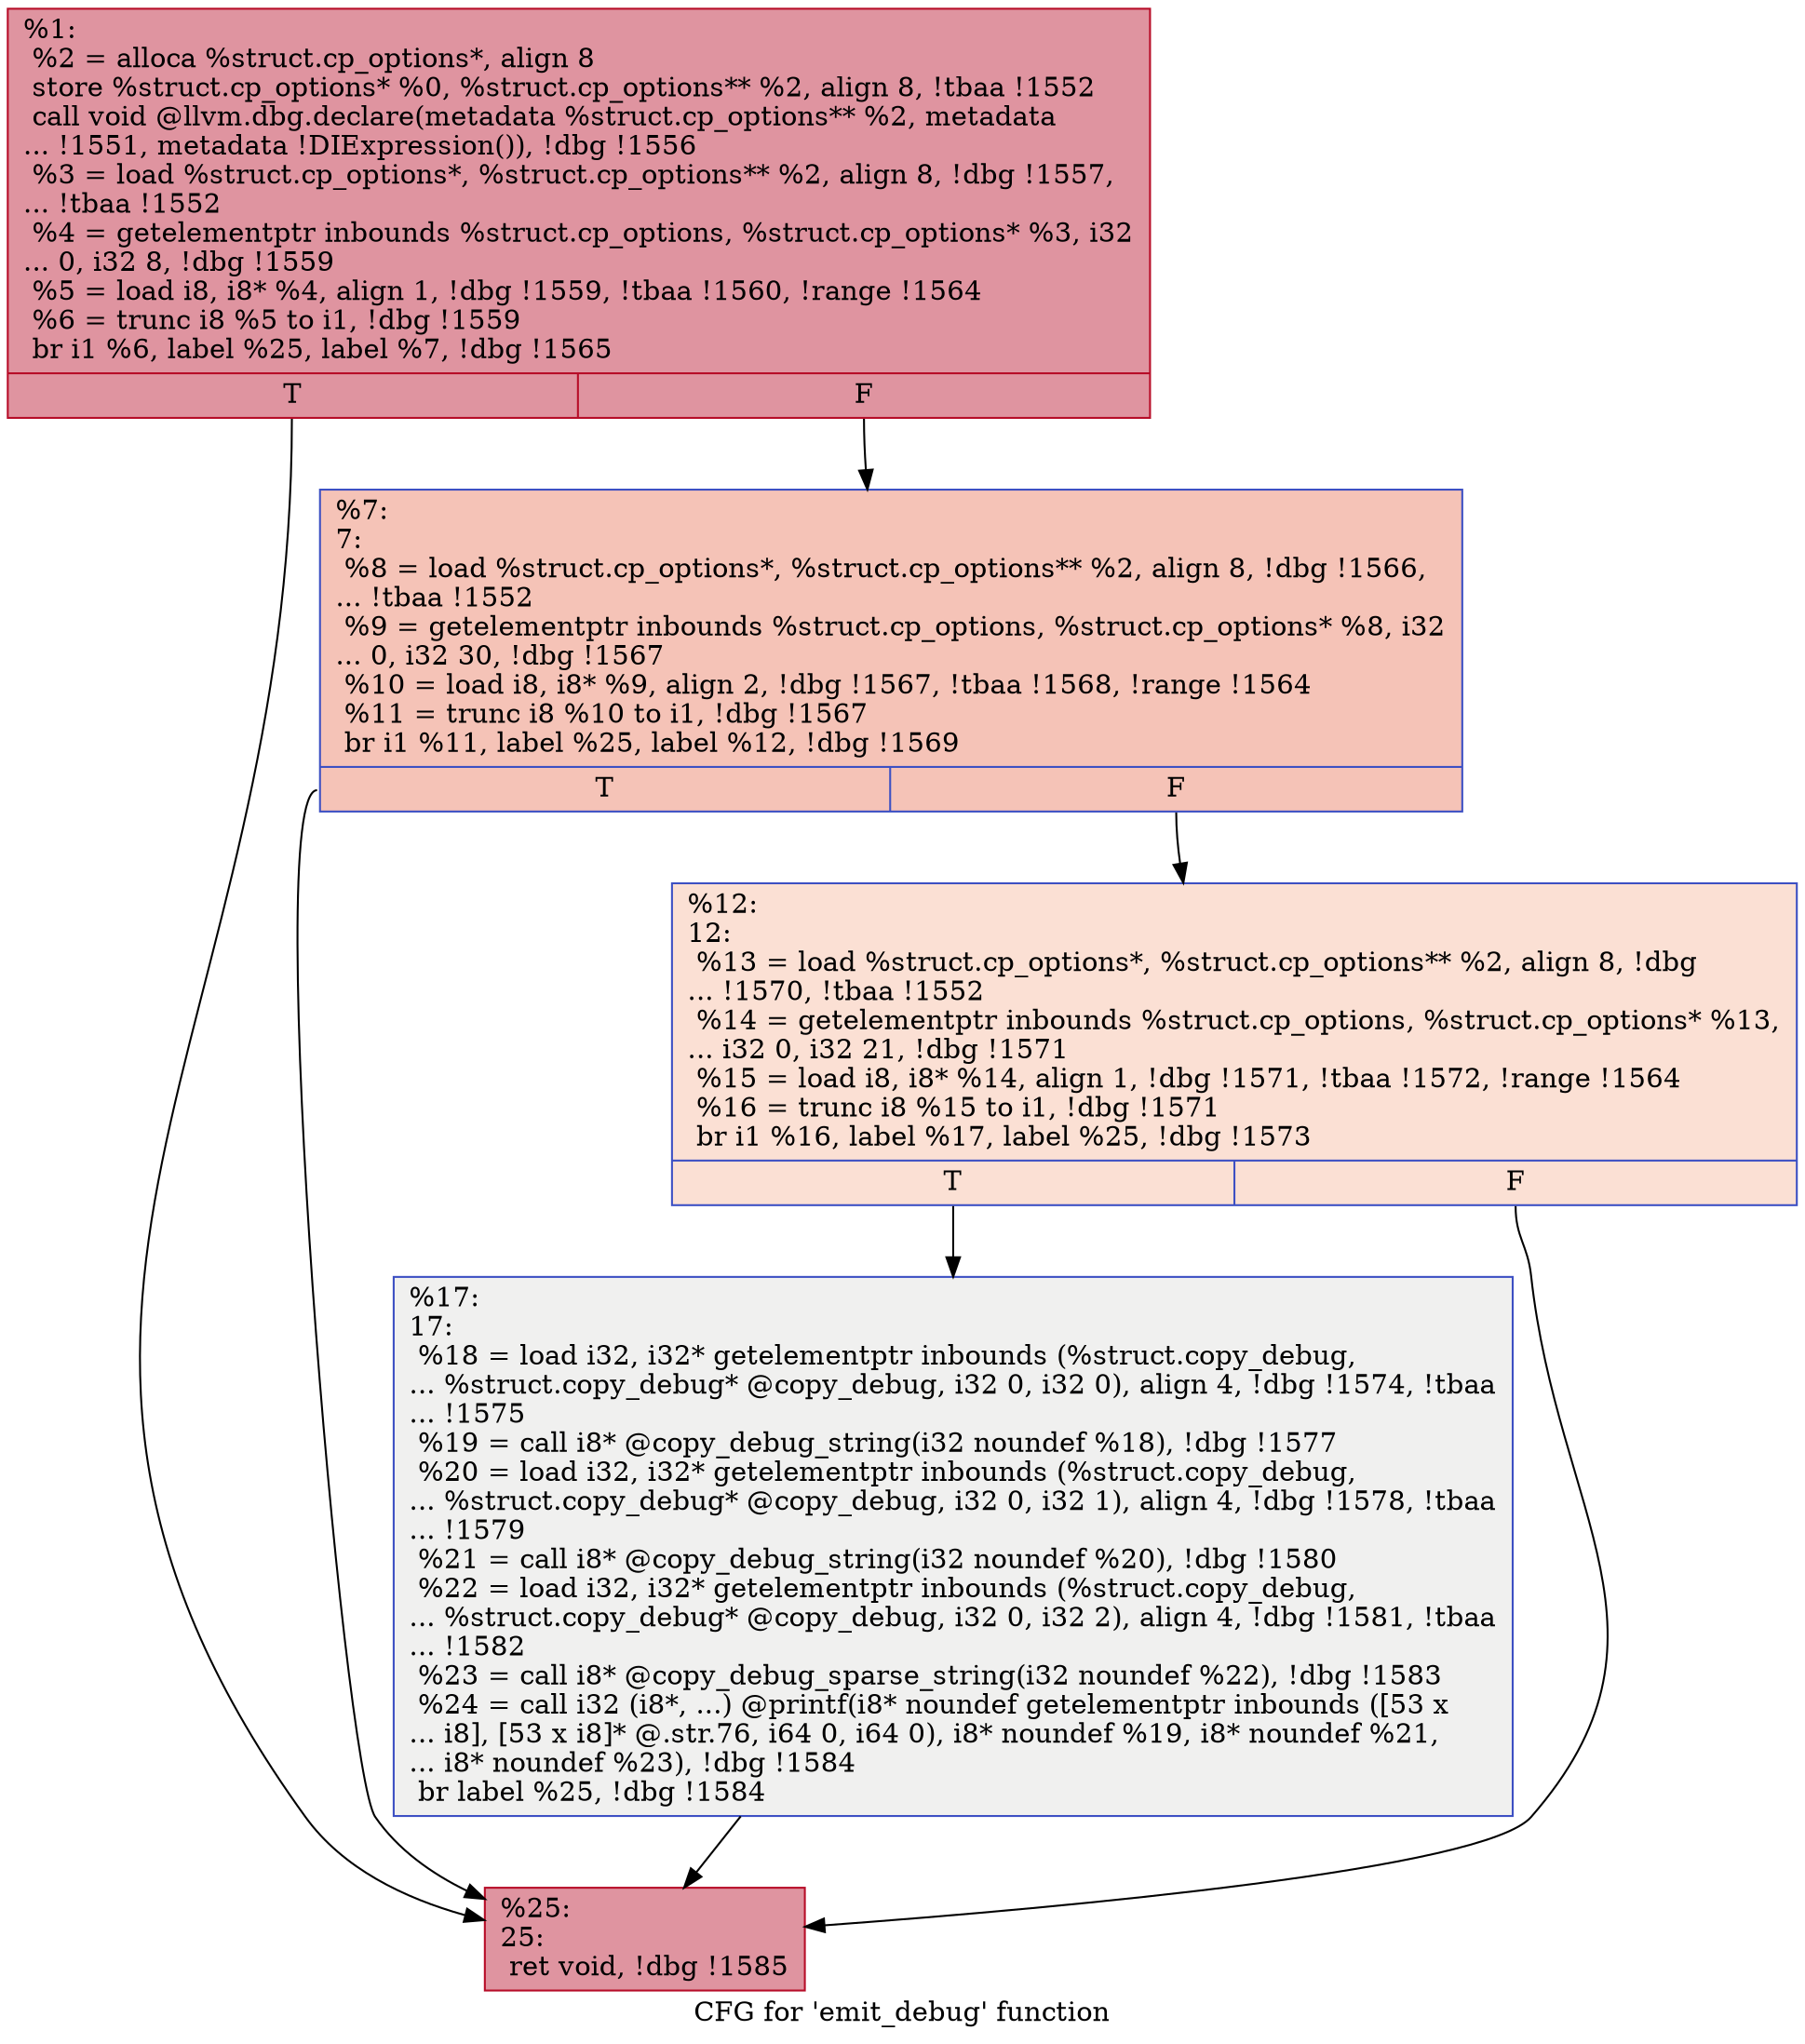 digraph "CFG for 'emit_debug' function" {
	label="CFG for 'emit_debug' function";

	Node0x127d090 [shape=record,color="#b70d28ff", style=filled, fillcolor="#b70d2870",label="{%1:\l  %2 = alloca %struct.cp_options*, align 8\l  store %struct.cp_options* %0, %struct.cp_options** %2, align 8, !tbaa !1552\l  call void @llvm.dbg.declare(metadata %struct.cp_options** %2, metadata\l... !1551, metadata !DIExpression()), !dbg !1556\l  %3 = load %struct.cp_options*, %struct.cp_options** %2, align 8, !dbg !1557,\l... !tbaa !1552\l  %4 = getelementptr inbounds %struct.cp_options, %struct.cp_options* %3, i32\l... 0, i32 8, !dbg !1559\l  %5 = load i8, i8* %4, align 1, !dbg !1559, !tbaa !1560, !range !1564\l  %6 = trunc i8 %5 to i1, !dbg !1559\l  br i1 %6, label %25, label %7, !dbg !1565\l|{<s0>T|<s1>F}}"];
	Node0x127d090:s0 -> Node0x127d5c0;
	Node0x127d090:s1 -> Node0x127d4d0;
	Node0x127d4d0 [shape=record,color="#3d50c3ff", style=filled, fillcolor="#e8765c70",label="{%7:\l7:                                                \l  %8 = load %struct.cp_options*, %struct.cp_options** %2, align 8, !dbg !1566,\l... !tbaa !1552\l  %9 = getelementptr inbounds %struct.cp_options, %struct.cp_options* %8, i32\l... 0, i32 30, !dbg !1567\l  %10 = load i8, i8* %9, align 2, !dbg !1567, !tbaa !1568, !range !1564\l  %11 = trunc i8 %10 to i1, !dbg !1567\l  br i1 %11, label %25, label %12, !dbg !1569\l|{<s0>T|<s1>F}}"];
	Node0x127d4d0:s0 -> Node0x127d5c0;
	Node0x127d4d0:s1 -> Node0x127d520;
	Node0x127d520 [shape=record,color="#3d50c3ff", style=filled, fillcolor="#f7b99e70",label="{%12:\l12:                                               \l  %13 = load %struct.cp_options*, %struct.cp_options** %2, align 8, !dbg\l... !1570, !tbaa !1552\l  %14 = getelementptr inbounds %struct.cp_options, %struct.cp_options* %13,\l... i32 0, i32 21, !dbg !1571\l  %15 = load i8, i8* %14, align 1, !dbg !1571, !tbaa !1572, !range !1564\l  %16 = trunc i8 %15 to i1, !dbg !1571\l  br i1 %16, label %17, label %25, !dbg !1573\l|{<s0>T|<s1>F}}"];
	Node0x127d520:s0 -> Node0x127d570;
	Node0x127d520:s1 -> Node0x127d5c0;
	Node0x127d570 [shape=record,color="#3d50c3ff", style=filled, fillcolor="#dedcdb70",label="{%17:\l17:                                               \l  %18 = load i32, i32* getelementptr inbounds (%struct.copy_debug,\l... %struct.copy_debug* @copy_debug, i32 0, i32 0), align 4, !dbg !1574, !tbaa\l... !1575\l  %19 = call i8* @copy_debug_string(i32 noundef %18), !dbg !1577\l  %20 = load i32, i32* getelementptr inbounds (%struct.copy_debug,\l... %struct.copy_debug* @copy_debug, i32 0, i32 1), align 4, !dbg !1578, !tbaa\l... !1579\l  %21 = call i8* @copy_debug_string(i32 noundef %20), !dbg !1580\l  %22 = load i32, i32* getelementptr inbounds (%struct.copy_debug,\l... %struct.copy_debug* @copy_debug, i32 0, i32 2), align 4, !dbg !1581, !tbaa\l... !1582\l  %23 = call i8* @copy_debug_sparse_string(i32 noundef %22), !dbg !1583\l  %24 = call i32 (i8*, ...) @printf(i8* noundef getelementptr inbounds ([53 x\l... i8], [53 x i8]* @.str.76, i64 0, i64 0), i8* noundef %19, i8* noundef %21,\l... i8* noundef %23), !dbg !1584\l  br label %25, !dbg !1584\l}"];
	Node0x127d570 -> Node0x127d5c0;
	Node0x127d5c0 [shape=record,color="#b70d28ff", style=filled, fillcolor="#b70d2870",label="{%25:\l25:                                               \l  ret void, !dbg !1585\l}"];
}
